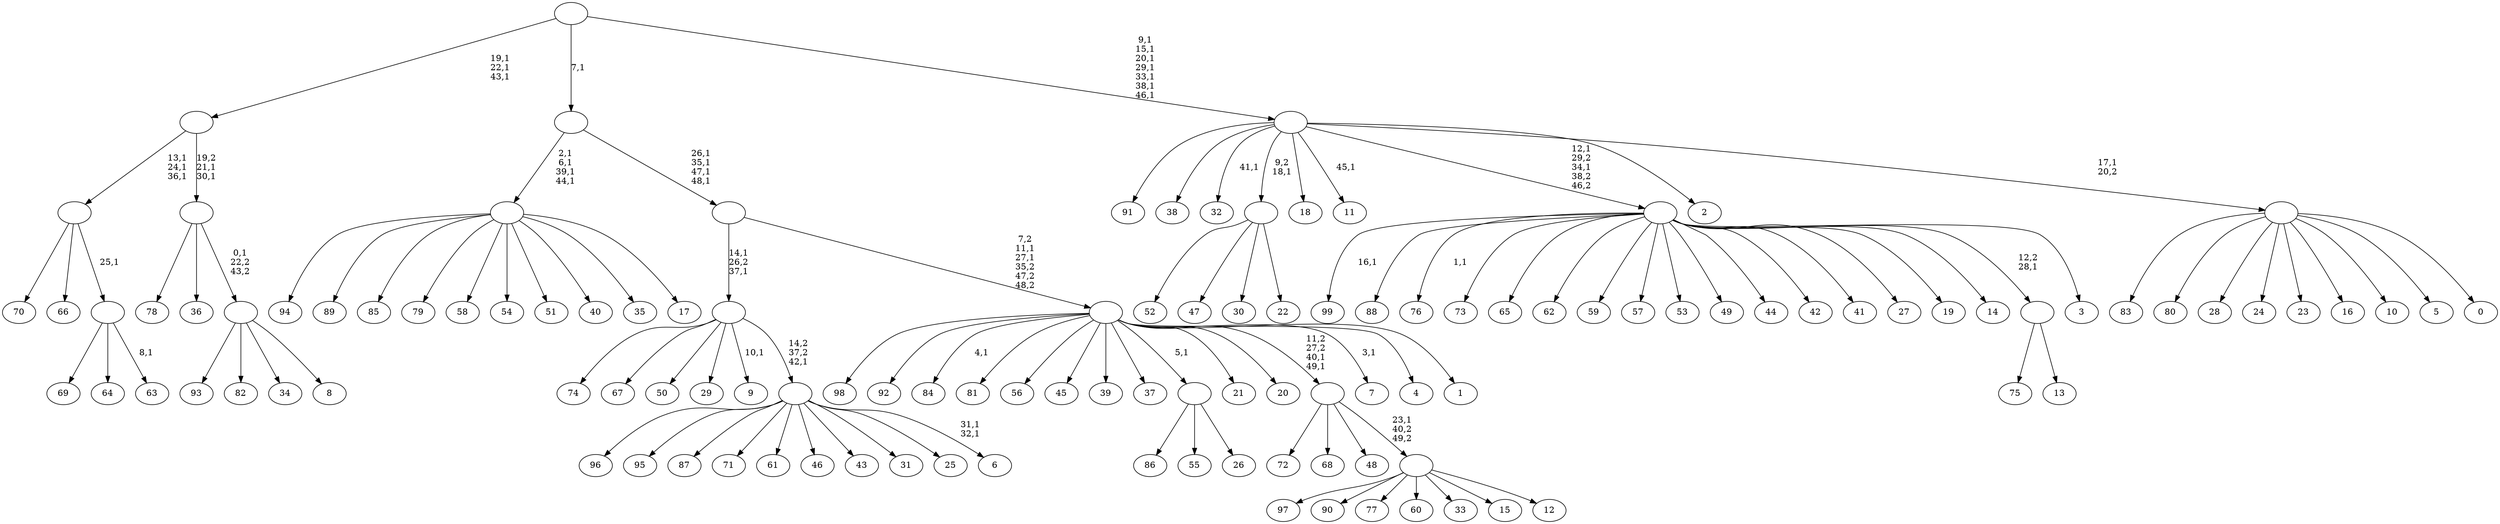 digraph T {
	150 [label="99"]
	148 [label="98"]
	147 [label="97"]
	146 [label="96"]
	145 [label="95"]
	144 [label="94"]
	143 [label="93"]
	142 [label="92"]
	141 [label="91"]
	140 [label="90"]
	139 [label="89"]
	138 [label="88"]
	137 [label="87"]
	136 [label="86"]
	135 [label="85"]
	134 [label="84"]
	132 [label="83"]
	131 [label="82"]
	130 [label="81"]
	129 [label="80"]
	128 [label="79"]
	127 [label="78"]
	126 [label="77"]
	125 [label="76"]
	123 [label="75"]
	122 [label="74"]
	121 [label="73"]
	120 [label="72"]
	119 [label="71"]
	118 [label="70"]
	117 [label="69"]
	116 [label="68"]
	115 [label="67"]
	114 [label="66"]
	113 [label="65"]
	112 [label="64"]
	111 [label="63"]
	109 [label=""]
	108 [label=""]
	105 [label="62"]
	104 [label="61"]
	103 [label="60"]
	102 [label="59"]
	101 [label="58"]
	100 [label="57"]
	99 [label="56"]
	98 [label="55"]
	97 [label="54"]
	96 [label="53"]
	95 [label="52"]
	94 [label="51"]
	93 [label="50"]
	92 [label="49"]
	91 [label="48"]
	90 [label="47"]
	89 [label="46"]
	88 [label="45"]
	87 [label="44"]
	86 [label="43"]
	85 [label="42"]
	84 [label="41"]
	83 [label="40"]
	82 [label="39"]
	81 [label="38"]
	80 [label="37"]
	79 [label="36"]
	78 [label="35"]
	77 [label="34"]
	76 [label="33"]
	75 [label="32"]
	73 [label="31"]
	72 [label="30"]
	71 [label="29"]
	70 [label="28"]
	69 [label="27"]
	68 [label="26"]
	67 [label=""]
	66 [label="25"]
	65 [label="24"]
	64 [label="23"]
	63 [label="22"]
	62 [label=""]
	61 [label="21"]
	60 [label="20"]
	59 [label="19"]
	58 [label="18"]
	57 [label="17"]
	56 [label=""]
	52 [label="16"]
	51 [label="15"]
	50 [label="14"]
	49 [label="13"]
	48 [label=""]
	47 [label="12"]
	46 [label=""]
	45 [label=""]
	43 [label="11"]
	41 [label="10"]
	40 [label="9"]
	38 [label="8"]
	37 [label=""]
	36 [label=""]
	34 [label=""]
	31 [label="7"]
	29 [label="6"]
	26 [label=""]
	25 [label=""]
	23 [label="5"]
	22 [label="4"]
	21 [label="3"]
	20 [label=""]
	18 [label="2"]
	17 [label="1"]
	16 [label=""]
	14 [label=""]
	10 [label=""]
	9 [label="0"]
	8 [label=""]
	7 [label=""]
	0 [label=""]
	109 -> 111 [label="8,1"]
	109 -> 117 [label=""]
	109 -> 112 [label=""]
	108 -> 118 [label=""]
	108 -> 114 [label=""]
	108 -> 109 [label="25,1"]
	67 -> 136 [label=""]
	67 -> 98 [label=""]
	67 -> 68 [label=""]
	62 -> 95 [label=""]
	62 -> 90 [label=""]
	62 -> 72 [label=""]
	62 -> 63 [label=""]
	56 -> 144 [label=""]
	56 -> 139 [label=""]
	56 -> 135 [label=""]
	56 -> 128 [label=""]
	56 -> 101 [label=""]
	56 -> 97 [label=""]
	56 -> 94 [label=""]
	56 -> 83 [label=""]
	56 -> 78 [label=""]
	56 -> 57 [label=""]
	48 -> 123 [label=""]
	48 -> 49 [label=""]
	46 -> 147 [label=""]
	46 -> 140 [label=""]
	46 -> 126 [label=""]
	46 -> 103 [label=""]
	46 -> 76 [label=""]
	46 -> 51 [label=""]
	46 -> 47 [label=""]
	45 -> 120 [label=""]
	45 -> 116 [label=""]
	45 -> 91 [label=""]
	45 -> 46 [label="23,1\n40,2\n49,2"]
	37 -> 143 [label=""]
	37 -> 131 [label=""]
	37 -> 77 [label=""]
	37 -> 38 [label=""]
	36 -> 127 [label=""]
	36 -> 79 [label=""]
	36 -> 37 [label="0,1\n22,2\n43,2"]
	34 -> 36 [label="19,2\n21,1\n30,1"]
	34 -> 108 [label="13,1\n24,1\n36,1"]
	26 -> 29 [label="31,1\n32,1"]
	26 -> 146 [label=""]
	26 -> 145 [label=""]
	26 -> 137 [label=""]
	26 -> 119 [label=""]
	26 -> 104 [label=""]
	26 -> 89 [label=""]
	26 -> 86 [label=""]
	26 -> 73 [label=""]
	26 -> 66 [label=""]
	25 -> 40 [label="10,1"]
	25 -> 122 [label=""]
	25 -> 115 [label=""]
	25 -> 93 [label=""]
	25 -> 71 [label=""]
	25 -> 26 [label="14,2\n37,2\n42,1"]
	20 -> 125 [label="1,1"]
	20 -> 150 [label="16,1"]
	20 -> 138 [label=""]
	20 -> 121 [label=""]
	20 -> 113 [label=""]
	20 -> 105 [label=""]
	20 -> 102 [label=""]
	20 -> 100 [label=""]
	20 -> 96 [label=""]
	20 -> 92 [label=""]
	20 -> 87 [label=""]
	20 -> 85 [label=""]
	20 -> 84 [label=""]
	20 -> 69 [label=""]
	20 -> 59 [label=""]
	20 -> 50 [label=""]
	20 -> 48 [label="12,2\n28,1"]
	20 -> 21 [label=""]
	16 -> 31 [label="3,1"]
	16 -> 45 [label="11,2\n27,2\n40,1\n49,1"]
	16 -> 134 [label="4,1"]
	16 -> 148 [label=""]
	16 -> 142 [label=""]
	16 -> 130 [label=""]
	16 -> 99 [label=""]
	16 -> 88 [label=""]
	16 -> 82 [label=""]
	16 -> 80 [label=""]
	16 -> 67 [label="5,1"]
	16 -> 61 [label=""]
	16 -> 60 [label=""]
	16 -> 22 [label=""]
	16 -> 17 [label=""]
	14 -> 16 [label="7,2\n11,1\n27,1\n35,2\n47,2\n48,2"]
	14 -> 25 [label="14,1\n26,2\n37,1"]
	10 -> 14 [label="26,1\n35,1\n47,1\n48,1"]
	10 -> 56 [label="2,1\n6,1\n39,1\n44,1"]
	8 -> 132 [label=""]
	8 -> 129 [label=""]
	8 -> 70 [label=""]
	8 -> 65 [label=""]
	8 -> 64 [label=""]
	8 -> 52 [label=""]
	8 -> 41 [label=""]
	8 -> 23 [label=""]
	8 -> 9 [label=""]
	7 -> 20 [label="12,1\n29,2\n34,1\n38,2\n46,2"]
	7 -> 43 [label="45,1"]
	7 -> 75 [label="41,1"]
	7 -> 141 [label=""]
	7 -> 81 [label=""]
	7 -> 62 [label="9,2\n18,1"]
	7 -> 58 [label=""]
	7 -> 18 [label=""]
	7 -> 8 [label="17,1\n20,2"]
	0 -> 7 [label="9,1\n15,1\n20,1\n29,1\n33,1\n38,1\n46,1"]
	0 -> 34 [label="19,1\n22,1\n43,1"]
	0 -> 10 [label="7,1"]
}
